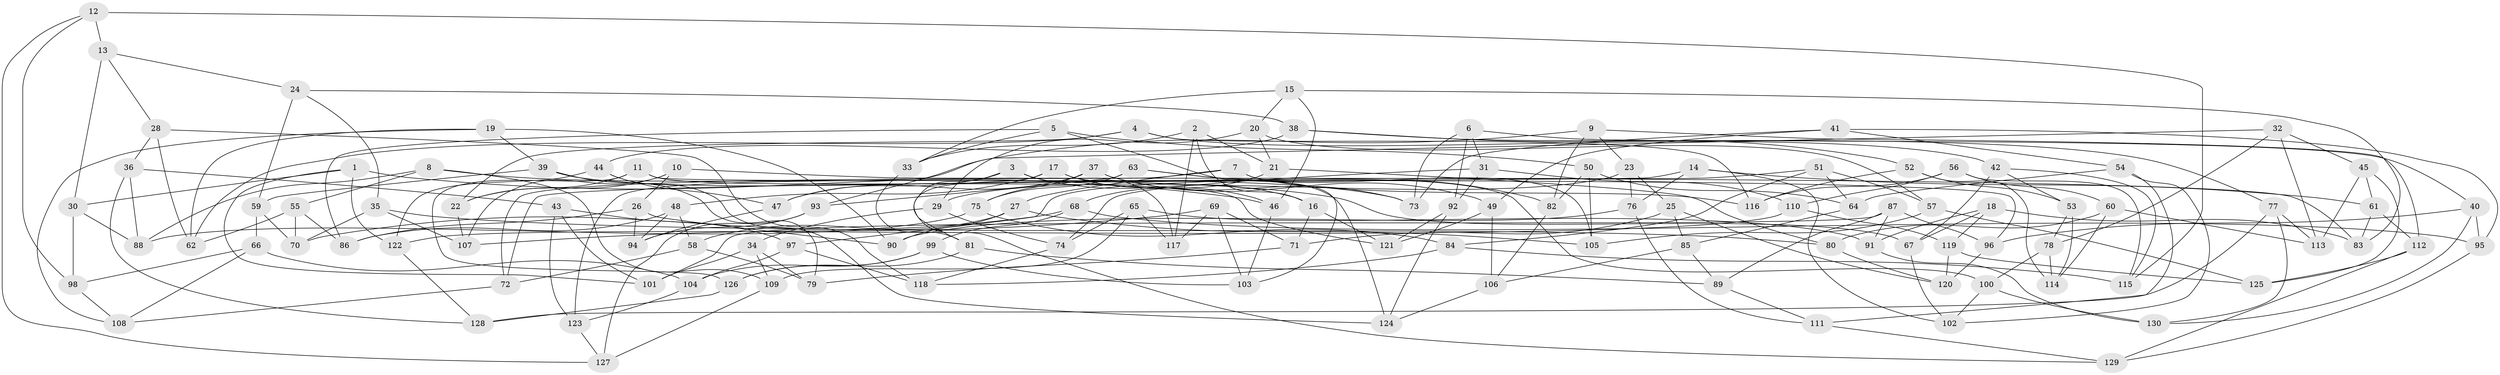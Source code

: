 // coarse degree distribution, {10: 0.015384615384615385, 5: 0.13846153846153847, 8: 0.06153846153846154, 13: 0.015384615384615385, 4: 0.4461538461538462, 6: 0.16923076923076924, 11: 0.046153846153846156, 9: 0.03076923076923077, 7: 0.046153846153846156, 3: 0.03076923076923077}
// Generated by graph-tools (version 1.1) at 2025/20/03/04/25 18:20:58]
// undirected, 130 vertices, 260 edges
graph export_dot {
graph [start="1"]
  node [color=gray90,style=filled];
  1;
  2;
  3;
  4;
  5;
  6;
  7;
  8;
  9;
  10;
  11;
  12;
  13;
  14;
  15;
  16;
  17;
  18;
  19;
  20;
  21;
  22;
  23;
  24;
  25;
  26;
  27;
  28;
  29;
  30;
  31;
  32;
  33;
  34;
  35;
  36;
  37;
  38;
  39;
  40;
  41;
  42;
  43;
  44;
  45;
  46;
  47;
  48;
  49;
  50;
  51;
  52;
  53;
  54;
  55;
  56;
  57;
  58;
  59;
  60;
  61;
  62;
  63;
  64;
  65;
  66;
  67;
  68;
  69;
  70;
  71;
  72;
  73;
  74;
  75;
  76;
  77;
  78;
  79;
  80;
  81;
  82;
  83;
  84;
  85;
  86;
  87;
  88;
  89;
  90;
  91;
  92;
  93;
  94;
  95;
  96;
  97;
  98;
  99;
  100;
  101;
  102;
  103;
  104;
  105;
  106;
  107;
  108;
  109;
  110;
  111;
  112;
  113;
  114;
  115;
  116;
  117;
  118;
  119;
  120;
  121;
  122;
  123;
  124;
  125;
  126;
  127;
  128;
  129;
  130;
  1 -- 122;
  1 -- 101;
  1 -- 46;
  1 -- 30;
  2 -- 21;
  2 -- 33;
  2 -- 117;
  2 -- 16;
  3 -- 117;
  3 -- 129;
  3 -- 47;
  3 -- 16;
  4 -- 116;
  4 -- 42;
  4 -- 22;
  4 -- 62;
  5 -- 50;
  5 -- 33;
  5 -- 103;
  5 -- 86;
  6 -- 92;
  6 -- 73;
  6 -- 31;
  6 -- 40;
  7 -- 27;
  7 -- 72;
  7 -- 105;
  7 -- 116;
  8 -- 109;
  8 -- 67;
  8 -- 55;
  8 -- 88;
  9 -- 23;
  9 -- 82;
  9 -- 93;
  9 -- 112;
  10 -- 22;
  10 -- 83;
  10 -- 26;
  10 -- 107;
  11 -- 22;
  11 -- 126;
  11 -- 96;
  11 -- 121;
  12 -- 127;
  12 -- 98;
  12 -- 13;
  12 -- 115;
  13 -- 24;
  13 -- 30;
  13 -- 28;
  14 -- 76;
  14 -- 72;
  14 -- 102;
  14 -- 61;
  15 -- 33;
  15 -- 46;
  15 -- 83;
  15 -- 20;
  16 -- 71;
  16 -- 121;
  17 -- 81;
  17 -- 46;
  17 -- 48;
  17 -- 124;
  18 -- 91;
  18 -- 67;
  18 -- 83;
  18 -- 119;
  19 -- 90;
  19 -- 62;
  19 -- 108;
  19 -- 39;
  20 -- 29;
  20 -- 21;
  20 -- 57;
  21 -- 80;
  21 -- 68;
  22 -- 107;
  23 -- 29;
  23 -- 25;
  23 -- 76;
  24 -- 59;
  24 -- 38;
  24 -- 35;
  25 -- 85;
  25 -- 71;
  25 -- 120;
  26 -- 86;
  26 -- 94;
  26 -- 90;
  27 -- 58;
  27 -- 105;
  27 -- 90;
  28 -- 36;
  28 -- 62;
  28 -- 118;
  29 -- 74;
  29 -- 34;
  30 -- 88;
  30 -- 98;
  31 -- 110;
  31 -- 92;
  31 -- 74;
  32 -- 113;
  32 -- 45;
  32 -- 78;
  32 -- 123;
  33 -- 81;
  34 -- 101;
  34 -- 79;
  34 -- 109;
  35 -- 80;
  35 -- 70;
  35 -- 107;
  36 -- 88;
  36 -- 43;
  36 -- 128;
  37 -- 73;
  37 -- 49;
  37 -- 47;
  37 -- 75;
  38 -- 44;
  38 -- 77;
  38 -- 52;
  39 -- 59;
  39 -- 73;
  39 -- 79;
  40 -- 95;
  40 -- 130;
  40 -- 96;
  41 -- 54;
  41 -- 95;
  41 -- 73;
  41 -- 49;
  42 -- 67;
  42 -- 115;
  42 -- 53;
  43 -- 101;
  43 -- 123;
  43 -- 97;
  44 -- 47;
  44 -- 124;
  44 -- 122;
  45 -- 125;
  45 -- 61;
  45 -- 113;
  46 -- 103;
  47 -- 94;
  48 -- 94;
  48 -- 86;
  48 -- 58;
  49 -- 106;
  49 -- 121;
  50 -- 64;
  50 -- 105;
  50 -- 82;
  51 -- 64;
  51 -- 57;
  51 -- 97;
  51 -- 84;
  52 -- 116;
  52 -- 53;
  52 -- 114;
  53 -- 114;
  53 -- 78;
  54 -- 64;
  54 -- 102;
  54 -- 111;
  55 -- 62;
  55 -- 86;
  55 -- 70;
  56 -- 116;
  56 -- 110;
  56 -- 115;
  56 -- 60;
  57 -- 125;
  57 -- 105;
  58 -- 79;
  58 -- 72;
  59 -- 70;
  59 -- 66;
  60 -- 113;
  60 -- 114;
  60 -- 80;
  61 -- 112;
  61 -- 83;
  63 -- 100;
  63 -- 93;
  63 -- 82;
  63 -- 75;
  64 -- 85;
  65 -- 109;
  65 -- 74;
  65 -- 117;
  65 -- 91;
  66 -- 98;
  66 -- 104;
  66 -- 108;
  67 -- 102;
  68 -- 99;
  68 -- 70;
  68 -- 95;
  69 -- 71;
  69 -- 107;
  69 -- 117;
  69 -- 103;
  71 -- 79;
  72 -- 108;
  74 -- 118;
  75 -- 84;
  75 -- 88;
  76 -- 90;
  76 -- 111;
  77 -- 130;
  77 -- 128;
  77 -- 113;
  78 -- 100;
  78 -- 114;
  80 -- 120;
  81 -- 126;
  81 -- 89;
  82 -- 106;
  84 -- 115;
  84 -- 118;
  85 -- 89;
  85 -- 106;
  87 -- 101;
  87 -- 96;
  87 -- 89;
  87 -- 91;
  89 -- 111;
  91 -- 130;
  92 -- 121;
  92 -- 124;
  93 -- 94;
  93 -- 127;
  95 -- 129;
  96 -- 120;
  97 -- 118;
  97 -- 104;
  98 -- 108;
  99 -- 126;
  99 -- 104;
  99 -- 103;
  100 -- 130;
  100 -- 102;
  104 -- 123;
  106 -- 124;
  109 -- 127;
  110 -- 119;
  110 -- 122;
  111 -- 129;
  112 -- 125;
  112 -- 129;
  119 -- 125;
  119 -- 120;
  122 -- 128;
  123 -- 127;
  126 -- 128;
}
